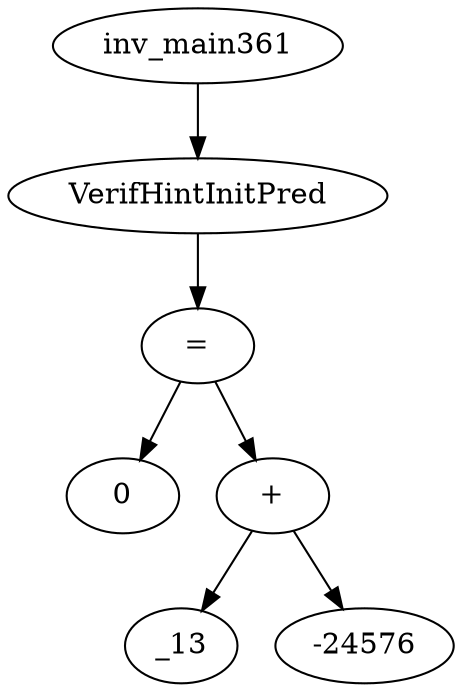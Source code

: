 digraph dag {
0 [label="inv_main361"];
1 [label="VerifHintInitPred"];
2 [label="="];
3 [label="0"];
4 [label="+"];
5 [label="_13"];
6 [label="-24576"];
0->1
1->2
2->4
2 -> 3
4->6
4 -> 5
}
